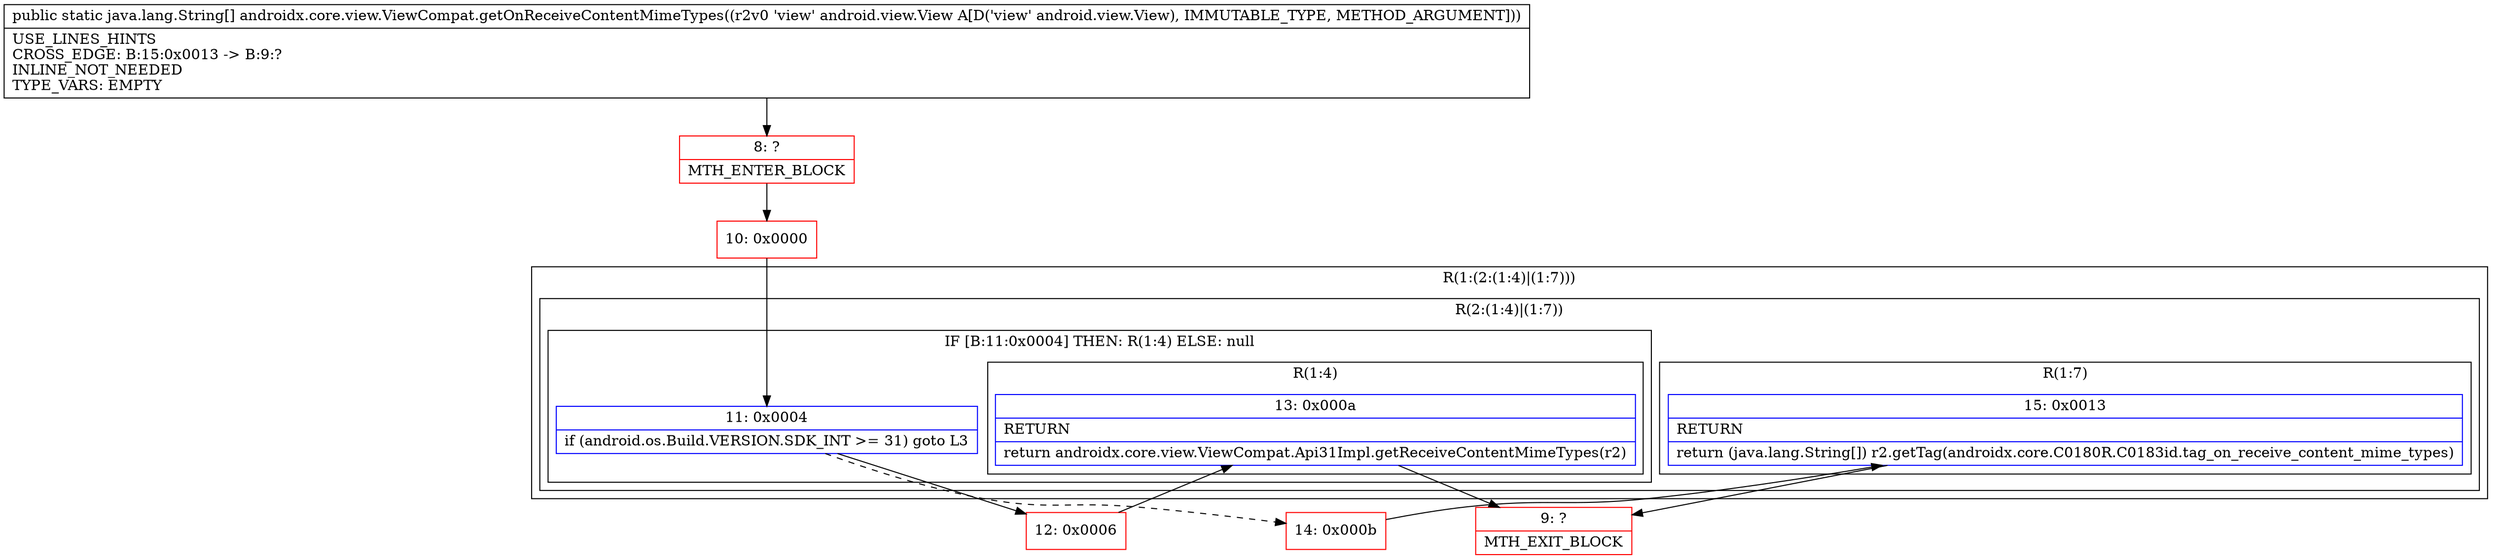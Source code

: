 digraph "CFG forandroidx.core.view.ViewCompat.getOnReceiveContentMimeTypes(Landroid\/view\/View;)[Ljava\/lang\/String;" {
subgraph cluster_Region_992950818 {
label = "R(1:(2:(1:4)|(1:7)))";
node [shape=record,color=blue];
subgraph cluster_Region_1538946314 {
label = "R(2:(1:4)|(1:7))";
node [shape=record,color=blue];
subgraph cluster_IfRegion_1371920230 {
label = "IF [B:11:0x0004] THEN: R(1:4) ELSE: null";
node [shape=record,color=blue];
Node_11 [shape=record,label="{11\:\ 0x0004|if (android.os.Build.VERSION.SDK_INT \>= 31) goto L3\l}"];
subgraph cluster_Region_1118946300 {
label = "R(1:4)";
node [shape=record,color=blue];
Node_13 [shape=record,label="{13\:\ 0x000a|RETURN\l|return androidx.core.view.ViewCompat.Api31Impl.getReceiveContentMimeTypes(r2)\l}"];
}
}
subgraph cluster_Region_855970 {
label = "R(1:7)";
node [shape=record,color=blue];
Node_15 [shape=record,label="{15\:\ 0x0013|RETURN\l|return (java.lang.String[]) r2.getTag(androidx.core.C0180R.C0183id.tag_on_receive_content_mime_types)\l}"];
}
}
}
Node_8 [shape=record,color=red,label="{8\:\ ?|MTH_ENTER_BLOCK\l}"];
Node_10 [shape=record,color=red,label="{10\:\ 0x0000}"];
Node_12 [shape=record,color=red,label="{12\:\ 0x0006}"];
Node_9 [shape=record,color=red,label="{9\:\ ?|MTH_EXIT_BLOCK\l}"];
Node_14 [shape=record,color=red,label="{14\:\ 0x000b}"];
MethodNode[shape=record,label="{public static java.lang.String[] androidx.core.view.ViewCompat.getOnReceiveContentMimeTypes((r2v0 'view' android.view.View A[D('view' android.view.View), IMMUTABLE_TYPE, METHOD_ARGUMENT]))  | USE_LINES_HINTS\lCROSS_EDGE: B:15:0x0013 \-\> B:9:?\lINLINE_NOT_NEEDED\lTYPE_VARS: EMPTY\l}"];
MethodNode -> Node_8;Node_11 -> Node_12;
Node_11 -> Node_14[style=dashed];
Node_13 -> Node_9;
Node_15 -> Node_9;
Node_8 -> Node_10;
Node_10 -> Node_11;
Node_12 -> Node_13;
Node_14 -> Node_15;
}

